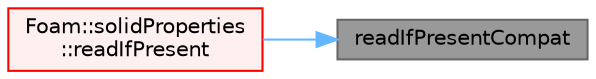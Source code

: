 digraph "readIfPresentCompat"
{
 // LATEX_PDF_SIZE
  bgcolor="transparent";
  edge [fontname=Helvetica,fontsize=10,labelfontname=Helvetica,labelfontsize=10];
  node [fontname=Helvetica,fontsize=10,shape=box,height=0.2,width=0.4];
  rankdir="RL";
  Node1 [id="Node000001",label="readIfPresentCompat",height=0.2,width=0.4,color="gray40", fillcolor="grey60", style="filled", fontcolor="black",tooltip=" "];
  Node1 -> Node2 [id="edge1_Node000001_Node000002",dir="back",color="steelblue1",style="solid",tooltip=" "];
  Node2 [id="Node000002",label="Foam::solidProperties\l::readIfPresent",height=0.2,width=0.4,color="red", fillcolor="#FFF0F0", style="filled",URL="$classFoam_1_1solidProperties.html#af613e4c456d7da94fa469cd136ffe7f8",tooltip=" "];
}

